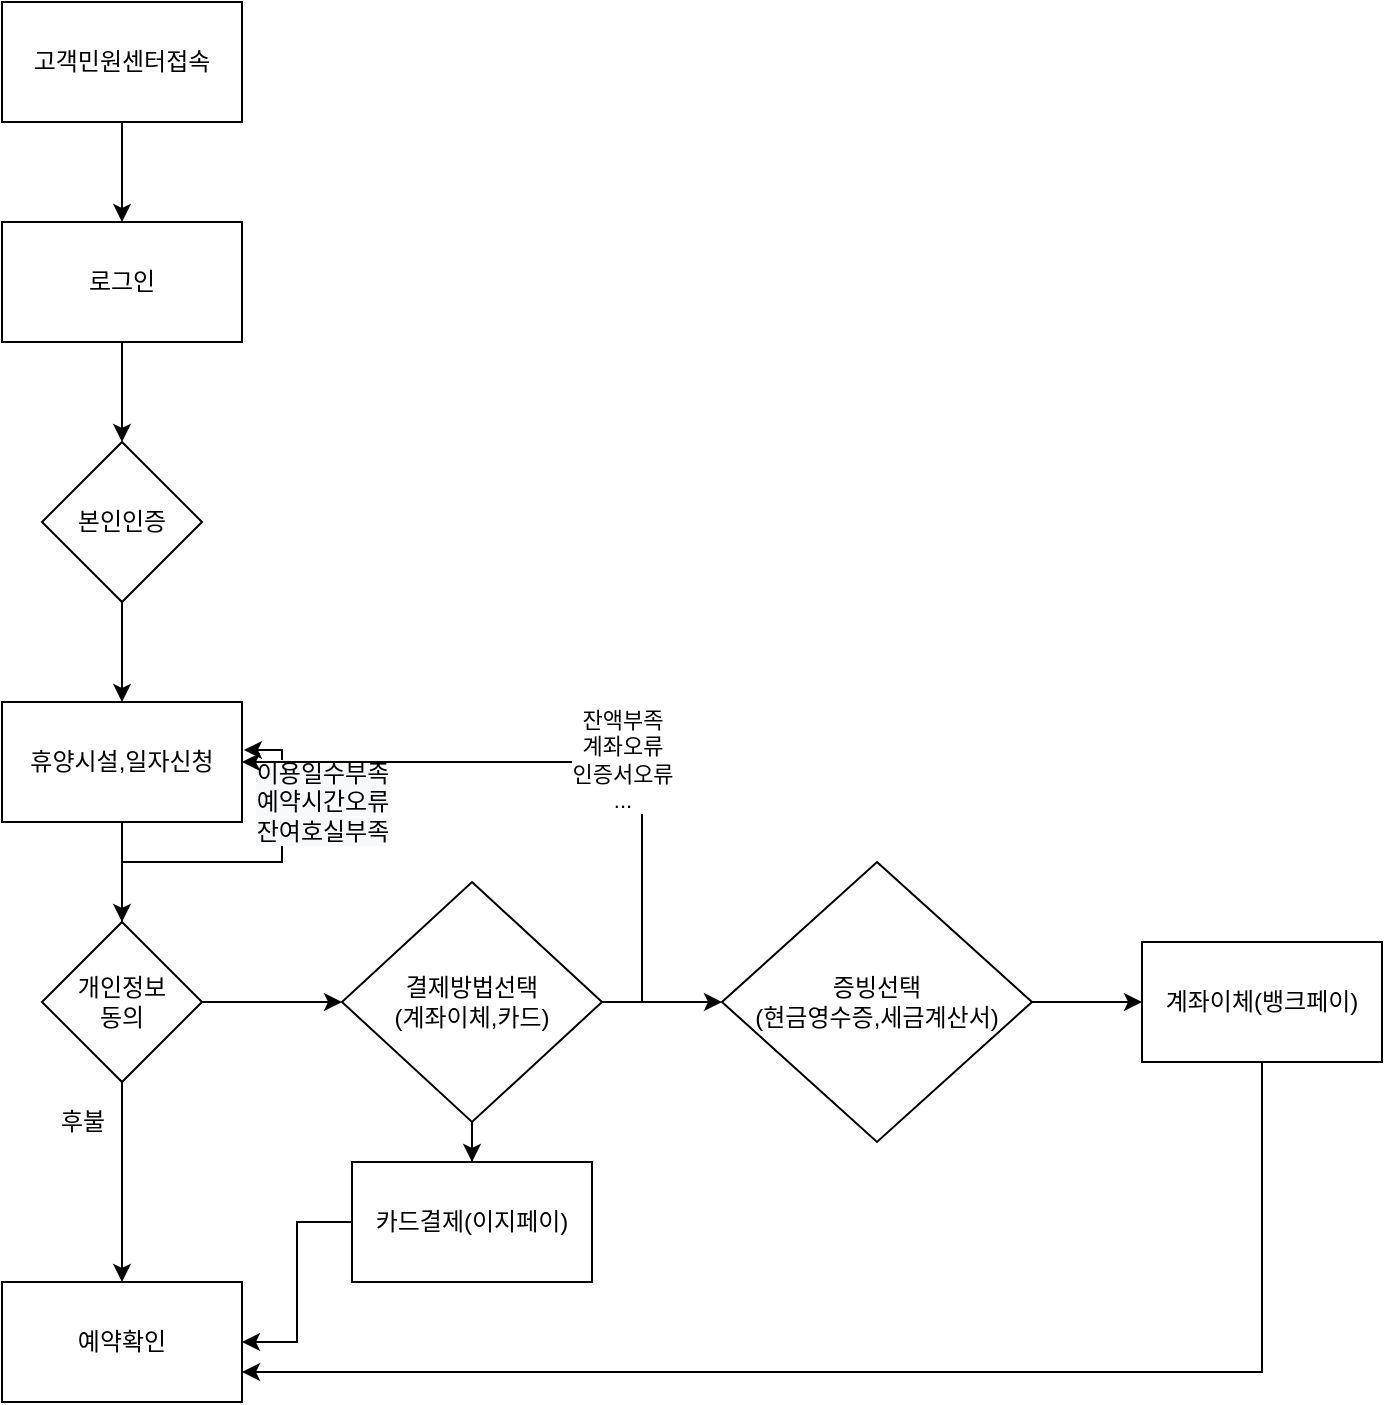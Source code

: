 <mxfile version="14.1.2" type="github">
  <diagram name="Page-1" id="2a216829-ef6e-dabb-86c1-c78162f3ba2b">
    <mxGraphModel dx="1662" dy="762" grid="1" gridSize="10" guides="1" tooltips="1" connect="1" arrows="1" fold="1" page="1" pageScale="1" pageWidth="850" pageHeight="1100" background="#ffffff" math="0" shadow="0">
      <root>
        <mxCell id="0" />
        <mxCell id="1" parent="0" />
        <mxCell id="3F3cI6WpM6ZBSe5bBxyq-3" style="edgeStyle=orthogonalEdgeStyle;rounded=0;orthogonalLoop=1;jettySize=auto;html=1;entryX=0.5;entryY=0;entryDx=0;entryDy=0;" edge="1" parent="1" source="3F3cI6WpM6ZBSe5bBxyq-1" target="3F3cI6WpM6ZBSe5bBxyq-2">
          <mxGeometry relative="1" as="geometry" />
        </mxCell>
        <mxCell id="3F3cI6WpM6ZBSe5bBxyq-1" value="고객민원센터접속" style="rounded=0;whiteSpace=wrap;html=1;" vertex="1" parent="1">
          <mxGeometry x="40" y="140" width="120" height="60" as="geometry" />
        </mxCell>
        <mxCell id="3F3cI6WpM6ZBSe5bBxyq-5" style="edgeStyle=orthogonalEdgeStyle;rounded=0;orthogonalLoop=1;jettySize=auto;html=1;entryX=0.5;entryY=0;entryDx=0;entryDy=0;" edge="1" parent="1" source="3F3cI6WpM6ZBSe5bBxyq-2" target="3F3cI6WpM6ZBSe5bBxyq-4">
          <mxGeometry relative="1" as="geometry" />
        </mxCell>
        <mxCell id="3F3cI6WpM6ZBSe5bBxyq-2" value="로그인" style="rounded=0;whiteSpace=wrap;html=1;" vertex="1" parent="1">
          <mxGeometry x="40" y="250" width="120" height="60" as="geometry" />
        </mxCell>
        <mxCell id="3F3cI6WpM6ZBSe5bBxyq-10" style="edgeStyle=orthogonalEdgeStyle;rounded=0;orthogonalLoop=1;jettySize=auto;html=1;entryX=0.5;entryY=0;entryDx=0;entryDy=0;" edge="1" parent="1" source="3F3cI6WpM6ZBSe5bBxyq-4" target="3F3cI6WpM6ZBSe5bBxyq-9">
          <mxGeometry relative="1" as="geometry" />
        </mxCell>
        <mxCell id="3F3cI6WpM6ZBSe5bBxyq-4" value="본인인증" style="rhombus;whiteSpace=wrap;html=1;" vertex="1" parent="1">
          <mxGeometry x="60" y="360" width="80" height="80" as="geometry" />
        </mxCell>
        <mxCell id="3F3cI6WpM6ZBSe5bBxyq-12" style="edgeStyle=orthogonalEdgeStyle;rounded=0;orthogonalLoop=1;jettySize=auto;html=1;entryX=0.5;entryY=0;entryDx=0;entryDy=0;" edge="1" parent="1" source="3F3cI6WpM6ZBSe5bBxyq-9">
          <mxGeometry relative="1" as="geometry">
            <mxPoint x="100" y="600" as="targetPoint" />
          </mxGeometry>
        </mxCell>
        <mxCell id="3F3cI6WpM6ZBSe5bBxyq-9" value="휴양시설,일자신청" style="rounded=0;whiteSpace=wrap;html=1;" vertex="1" parent="1">
          <mxGeometry x="40" y="490" width="120" height="60" as="geometry" />
        </mxCell>
        <mxCell id="3F3cI6WpM6ZBSe5bBxyq-26" style="edgeStyle=orthogonalEdgeStyle;rounded=0;orthogonalLoop=1;jettySize=auto;html=1;" edge="1" parent="1" source="3F3cI6WpM6ZBSe5bBxyq-11" target="3F3cI6WpM6ZBSe5bBxyq-25">
          <mxGeometry relative="1" as="geometry" />
        </mxCell>
        <mxCell id="3F3cI6WpM6ZBSe5bBxyq-34" style="edgeStyle=orthogonalEdgeStyle;rounded=0;orthogonalLoop=1;jettySize=auto;html=1;entryX=1.008;entryY=0.4;entryDx=0;entryDy=0;entryPerimeter=0;" edge="1" parent="1" source="3F3cI6WpM6ZBSe5bBxyq-11" target="3F3cI6WpM6ZBSe5bBxyq-9">
          <mxGeometry relative="1" as="geometry">
            <Array as="points">
              <mxPoint x="100" y="570" />
              <mxPoint x="180" y="570" />
              <mxPoint x="180" y="514" />
            </Array>
          </mxGeometry>
        </mxCell>
        <mxCell id="3F3cI6WpM6ZBSe5bBxyq-63" value="&lt;span style=&quot;font-size: 12px ; background-color: rgb(248 , 249 , 250)&quot;&gt;이용일수부족&lt;/span&gt;&lt;br style=&quot;font-size: 12px ; background-color: rgb(248 , 249 , 250)&quot;&gt;&lt;span style=&quot;font-size: 12px ; background-color: rgb(248 , 249 , 250)&quot;&gt;예약시간오류&lt;/span&gt;&lt;br style=&quot;font-size: 12px ; background-color: rgb(248 , 249 , 250)&quot;&gt;&lt;span style=&quot;font-size: 12px ; background-color: rgb(248 , 249 , 250)&quot;&gt;잔여호실부족&lt;/span&gt;" style="edgeLabel;html=1;align=center;verticalAlign=middle;resizable=0;points=[];" vertex="1" connectable="0" parent="3F3cI6WpM6ZBSe5bBxyq-34">
          <mxGeometry x="-0.233" y="1" relative="1" as="geometry">
            <mxPoint x="59" y="-29" as="offset" />
          </mxGeometry>
        </mxCell>
        <mxCell id="3F3cI6WpM6ZBSe5bBxyq-37" style="edgeStyle=orthogonalEdgeStyle;rounded=0;orthogonalLoop=1;jettySize=auto;html=1;entryX=0;entryY=0.5;entryDx=0;entryDy=0;" edge="1" parent="1" source="3F3cI6WpM6ZBSe5bBxyq-11" target="3F3cI6WpM6ZBSe5bBxyq-38">
          <mxGeometry relative="1" as="geometry">
            <mxPoint x="200" y="640" as="targetPoint" />
          </mxGeometry>
        </mxCell>
        <mxCell id="3F3cI6WpM6ZBSe5bBxyq-11" value="개인정보&lt;br&gt;동의" style="rhombus;whiteSpace=wrap;html=1;" vertex="1" parent="1">
          <mxGeometry x="60" y="600" width="80" height="80" as="geometry" />
        </mxCell>
        <mxCell id="3F3cI6WpM6ZBSe5bBxyq-25" value="예약확인" style="rounded=0;whiteSpace=wrap;html=1;" vertex="1" parent="1">
          <mxGeometry x="40" y="780" width="120" height="60" as="geometry" />
        </mxCell>
        <mxCell id="3F3cI6WpM6ZBSe5bBxyq-27" value="후불" style="text;html=1;align=center;verticalAlign=middle;resizable=0;points=[];autosize=1;" vertex="1" parent="1">
          <mxGeometry x="60" y="690" width="40" height="20" as="geometry" />
        </mxCell>
        <mxCell id="3F3cI6WpM6ZBSe5bBxyq-40" style="edgeStyle=orthogonalEdgeStyle;rounded=0;orthogonalLoop=1;jettySize=auto;html=1;entryX=0;entryY=0.5;entryDx=0;entryDy=0;" edge="1" parent="1" source="3F3cI6WpM6ZBSe5bBxyq-38" target="3F3cI6WpM6ZBSe5bBxyq-66">
          <mxGeometry relative="1" as="geometry">
            <mxPoint x="410" y="640" as="targetPoint" />
            <Array as="points" />
          </mxGeometry>
        </mxCell>
        <mxCell id="3F3cI6WpM6ZBSe5bBxyq-70" style="edgeStyle=orthogonalEdgeStyle;rounded=0;orthogonalLoop=1;jettySize=auto;html=1;" edge="1" parent="1" source="3F3cI6WpM6ZBSe5bBxyq-38" target="3F3cI6WpM6ZBSe5bBxyq-69">
          <mxGeometry relative="1" as="geometry" />
        </mxCell>
        <mxCell id="3F3cI6WpM6ZBSe5bBxyq-38" value="결제방법선택&lt;br&gt;(계좌이체,카드)" style="rhombus;whiteSpace=wrap;html=1;" vertex="1" parent="1">
          <mxGeometry x="210" y="580" width="130" height="120" as="geometry" />
        </mxCell>
        <mxCell id="3F3cI6WpM6ZBSe5bBxyq-60" style="edgeStyle=orthogonalEdgeStyle;rounded=0;orthogonalLoop=1;jettySize=auto;html=1;" edge="1" parent="1" target="3F3cI6WpM6ZBSe5bBxyq-9">
          <mxGeometry relative="1" as="geometry">
            <mxPoint x="360" y="640" as="sourcePoint" />
            <mxPoint x="170" y="520" as="targetPoint" />
            <Array as="points">
              <mxPoint x="360" y="600" />
              <mxPoint x="360" y="500" />
            </Array>
          </mxGeometry>
        </mxCell>
        <mxCell id="3F3cI6WpM6ZBSe5bBxyq-61" value="잔액부족&lt;br&gt;계좌오류&lt;br&gt;인증서오류&lt;br&gt;..." style="edgeLabel;html=1;align=center;verticalAlign=middle;resizable=0;points=[];" vertex="1" connectable="0" parent="3F3cI6WpM6ZBSe5bBxyq-60">
          <mxGeometry x="-0.185" y="-1" relative="1" as="geometry">
            <mxPoint as="offset" />
          </mxGeometry>
        </mxCell>
        <mxCell id="3F3cI6WpM6ZBSe5bBxyq-68" style="edgeStyle=orthogonalEdgeStyle;rounded=0;orthogonalLoop=1;jettySize=auto;html=1;entryX=1;entryY=0.75;entryDx=0;entryDy=0;" edge="1" parent="1" source="3F3cI6WpM6ZBSe5bBxyq-65" target="3F3cI6WpM6ZBSe5bBxyq-25">
          <mxGeometry relative="1" as="geometry">
            <Array as="points">
              <mxPoint x="670" y="825" />
            </Array>
          </mxGeometry>
        </mxCell>
        <mxCell id="3F3cI6WpM6ZBSe5bBxyq-65" value="계좌이체(뱅크페이)" style="whiteSpace=wrap;html=1;" vertex="1" parent="1">
          <mxGeometry x="610" y="610" width="120" height="60" as="geometry" />
        </mxCell>
        <mxCell id="3F3cI6WpM6ZBSe5bBxyq-67" style="edgeStyle=orthogonalEdgeStyle;rounded=0;orthogonalLoop=1;jettySize=auto;html=1;entryX=0;entryY=0.5;entryDx=0;entryDy=0;" edge="1" parent="1" source="3F3cI6WpM6ZBSe5bBxyq-66" target="3F3cI6WpM6ZBSe5bBxyq-65">
          <mxGeometry relative="1" as="geometry" />
        </mxCell>
        <mxCell id="3F3cI6WpM6ZBSe5bBxyq-66" value="증빙선택&lt;br&gt;(현금영수증,세금계산서)" style="rhombus;whiteSpace=wrap;html=1;" vertex="1" parent="1">
          <mxGeometry x="400" y="570" width="155" height="140" as="geometry" />
        </mxCell>
        <mxCell id="3F3cI6WpM6ZBSe5bBxyq-71" style="edgeStyle=orthogonalEdgeStyle;rounded=0;orthogonalLoop=1;jettySize=auto;html=1;" edge="1" parent="1" source="3F3cI6WpM6ZBSe5bBxyq-69" target="3F3cI6WpM6ZBSe5bBxyq-25">
          <mxGeometry relative="1" as="geometry" />
        </mxCell>
        <mxCell id="3F3cI6WpM6ZBSe5bBxyq-69" value="카드결제(이지페이)" style="rounded=0;whiteSpace=wrap;html=1;" vertex="1" parent="1">
          <mxGeometry x="215" y="720" width="120" height="60" as="geometry" />
        </mxCell>
      </root>
    </mxGraphModel>
  </diagram>
</mxfile>
